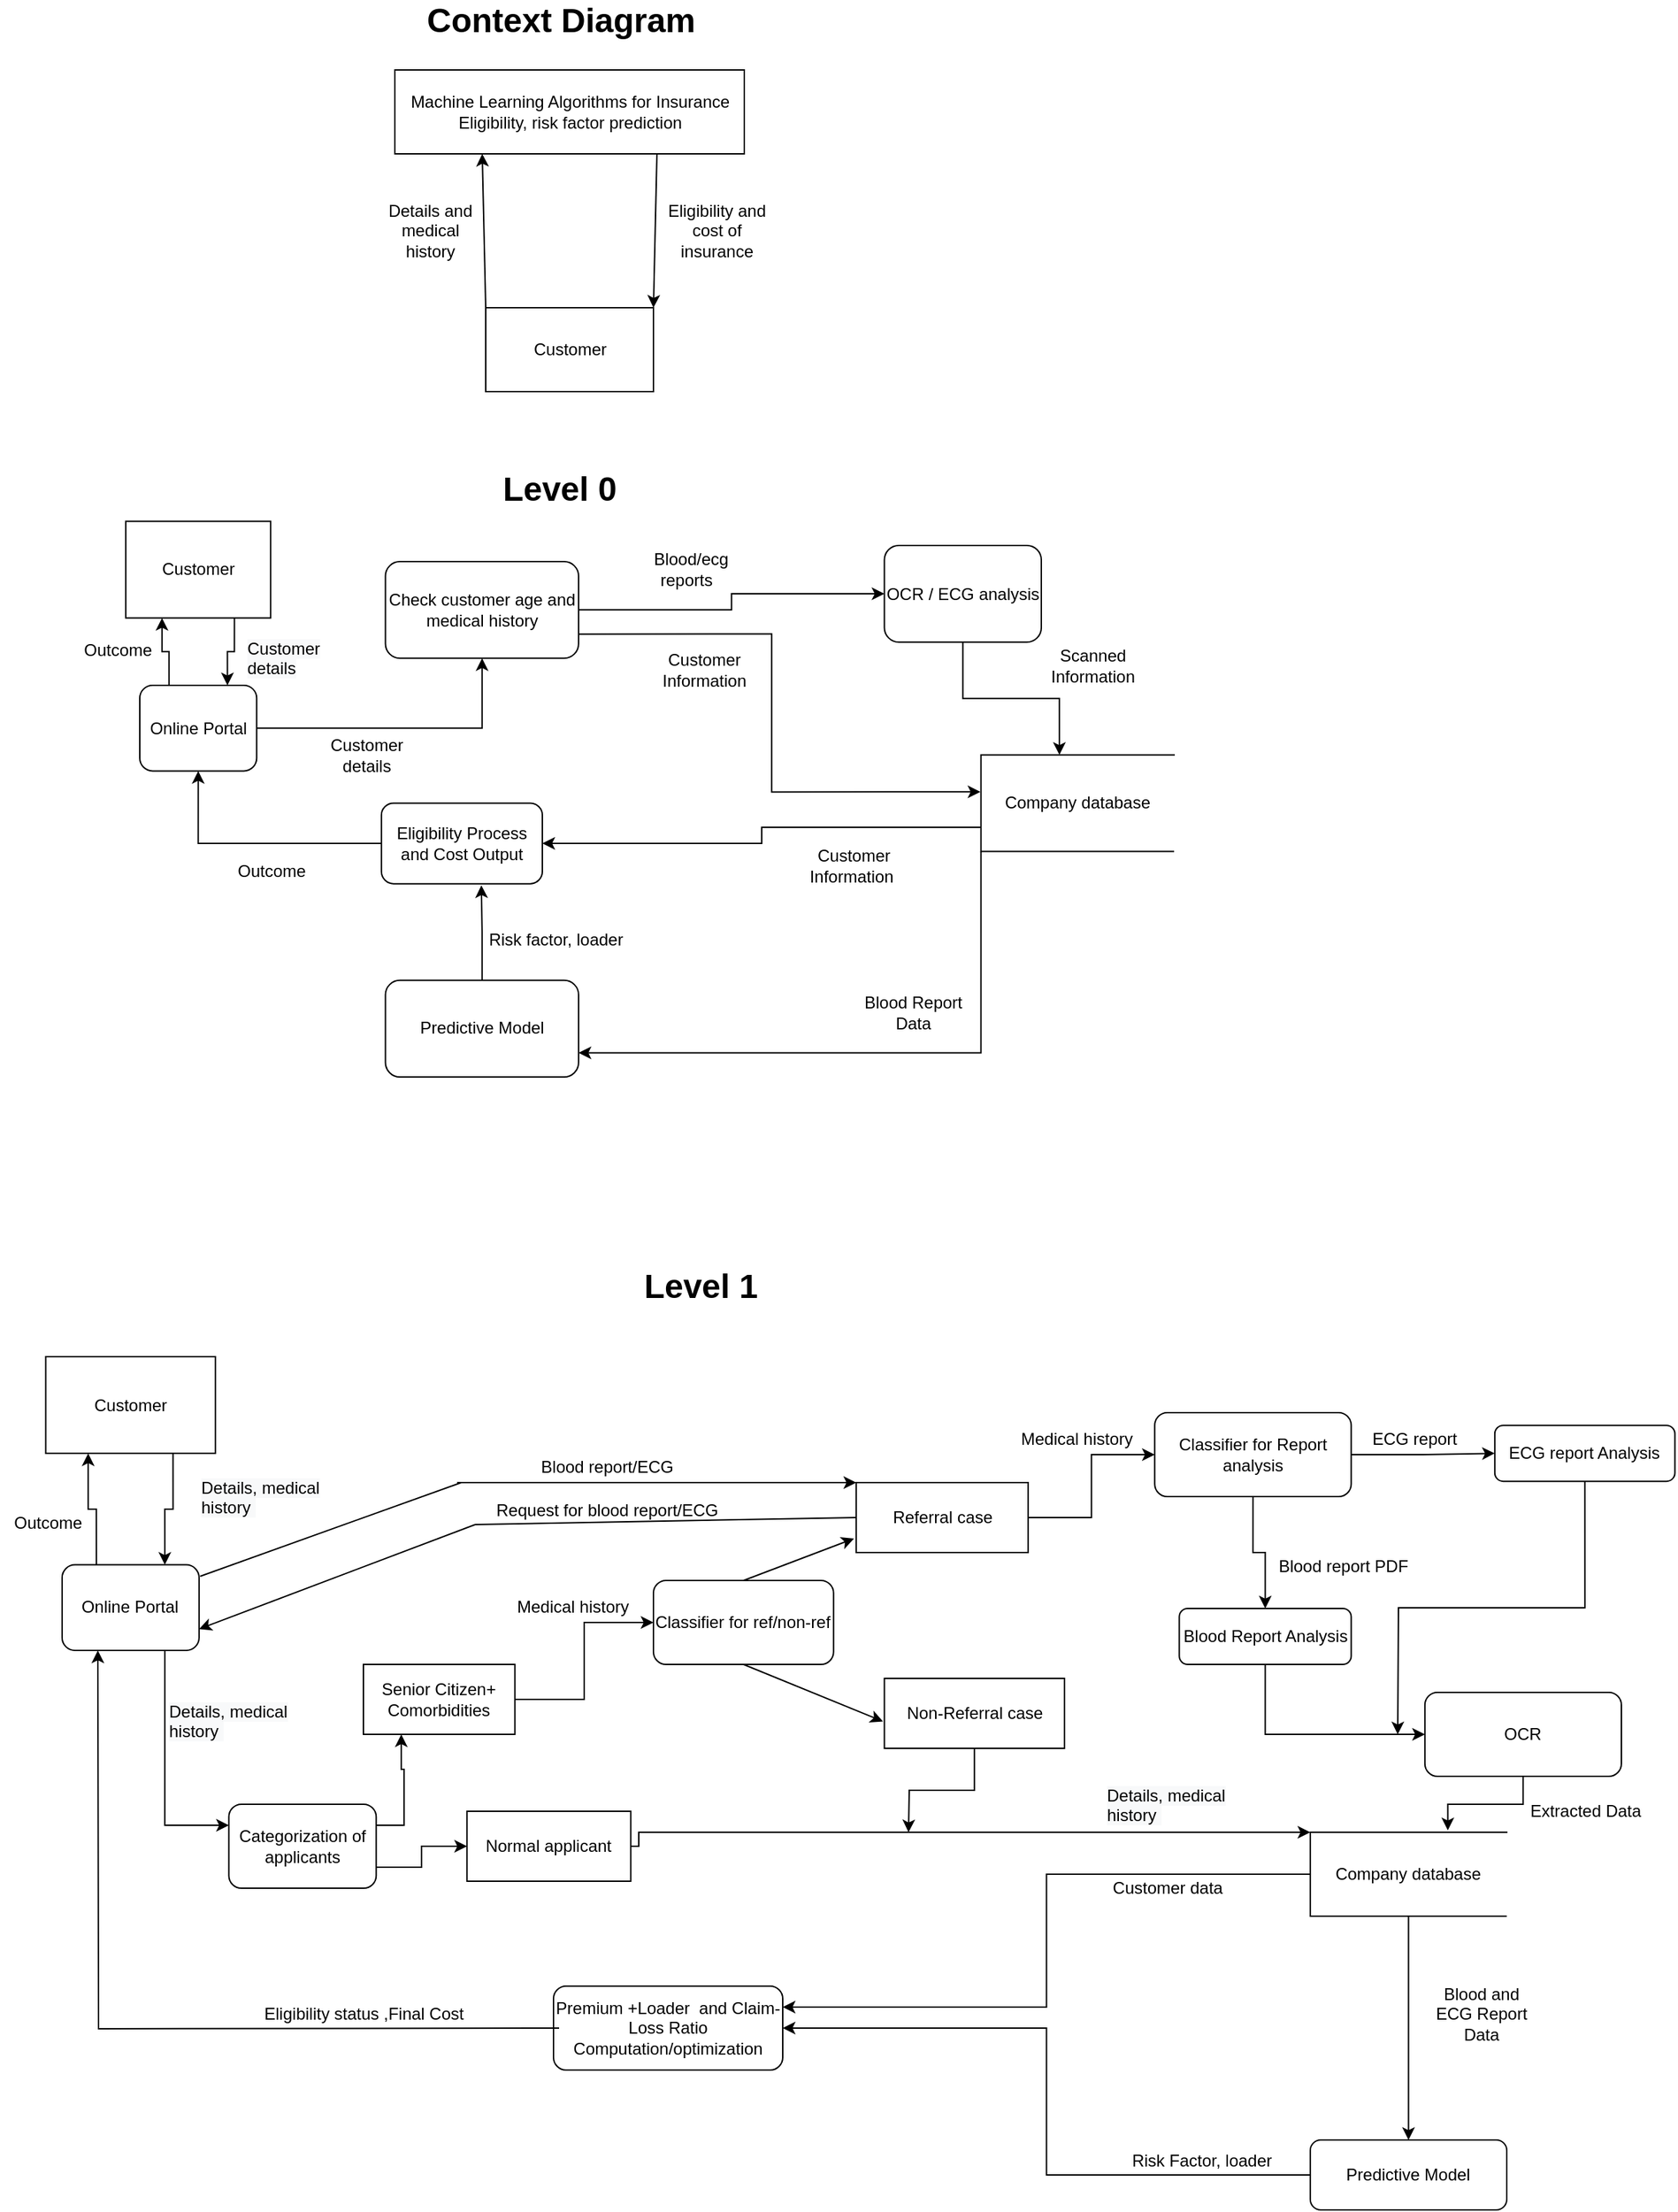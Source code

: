 <mxfile version="14.4.9"><diagram id="WBicQ0682AH5himgzBWi" name="Page-1"><mxGraphModel dx="1351" dy="668" grid="1" gridSize="10" guides="1" tooltips="1" connect="1" arrows="1" fold="1" page="1" pageScale="1" pageWidth="850" pageHeight="1100" math="0" shadow="0"><root><mxCell id="0"/><mxCell id="1" parent="0"/><mxCell id="UxchRa5guu9t4kTTrAbJ-1" value="Machine Learning Algorithms for Insurance Eligibility, risk factor prediction" style="rounded=0;whiteSpace=wrap;html=1;" vertex="1" parent="1"><mxGeometry x="572.5" y="280" width="250" height="60" as="geometry"/></mxCell><mxCell id="UxchRa5guu9t4kTTrAbJ-2" value="Customer" style="rounded=0;whiteSpace=wrap;html=1;" vertex="1" parent="1"><mxGeometry x="637.5" y="450" width="120" height="60" as="geometry"/></mxCell><mxCell id="UxchRa5guu9t4kTTrAbJ-3" value="Context Diagram" style="text;strokeColor=none;fillColor=none;html=1;fontSize=24;fontStyle=1;verticalAlign=middle;align=center;" vertex="1" parent="1"><mxGeometry x="592.5" y="230" width="197.5" height="30" as="geometry"/></mxCell><mxCell id="UxchRa5guu9t4kTTrAbJ-4" value="" style="endArrow=classic;html=1;exitX=0;exitY=0;exitDx=0;exitDy=0;entryX=0.25;entryY=1;entryDx=0;entryDy=0;" edge="1" parent="1" source="UxchRa5guu9t4kTTrAbJ-2" target="UxchRa5guu9t4kTTrAbJ-1"><mxGeometry width="50" height="50" relative="1" as="geometry"><mxPoint x="682.5" y="550" as="sourcePoint"/><mxPoint x="732.5" y="500" as="targetPoint"/></mxGeometry></mxCell><mxCell id="UxchRa5guu9t4kTTrAbJ-5" value="" style="endArrow=classic;html=1;exitX=0.75;exitY=1;exitDx=0;exitDy=0;entryX=1;entryY=0;entryDx=0;entryDy=0;" edge="1" parent="1" source="UxchRa5guu9t4kTTrAbJ-1" target="UxchRa5guu9t4kTTrAbJ-2"><mxGeometry width="50" height="50" relative="1" as="geometry"><mxPoint x="682.5" y="550" as="sourcePoint"/><mxPoint x="732.5" y="500" as="targetPoint"/></mxGeometry></mxCell><mxCell id="UxchRa5guu9t4kTTrAbJ-6" value="Details and medical history" style="text;html=1;strokeColor=none;fillColor=none;align=center;verticalAlign=middle;whiteSpace=wrap;rounded=0;" vertex="1" parent="1"><mxGeometry x="557.5" y="360" width="80" height="70" as="geometry"/></mxCell><mxCell id="UxchRa5guu9t4kTTrAbJ-7" value="Eligibility and cost of insurance&lt;br&gt;" style="text;html=1;strokeColor=none;fillColor=none;align=center;verticalAlign=middle;whiteSpace=wrap;rounded=0;" vertex="1" parent="1"><mxGeometry x="762.5" y="360" width="80" height="70" as="geometry"/></mxCell><mxCell id="UxchRa5guu9t4kTTrAbJ-8" value="Level 0" style="text;strokeColor=none;fillColor=none;html=1;fontSize=24;fontStyle=1;verticalAlign=middle;align=center;" vertex="1" parent="1"><mxGeometry x="640" y="560" width="100" height="40" as="geometry"/></mxCell><mxCell id="UxchRa5guu9t4kTTrAbJ-90" style="edgeStyle=orthogonalEdgeStyle;rounded=0;orthogonalLoop=1;jettySize=auto;html=1;exitX=0.25;exitY=0;exitDx=0;exitDy=0;entryX=0.25;entryY=1;entryDx=0;entryDy=0;" edge="1" parent="1" source="UxchRa5guu9t4kTTrAbJ-10" target="UxchRa5guu9t4kTTrAbJ-83"><mxGeometry relative="1" as="geometry"/></mxCell><mxCell id="UxchRa5guu9t4kTTrAbJ-10" value="Online Portal" style="rounded=1;whiteSpace=wrap;html=1;" vertex="1" parent="1"><mxGeometry x="390" y="720" width="83.64" height="61.21" as="geometry"/></mxCell><mxCell id="UxchRa5guu9t4kTTrAbJ-13" value="Company database" style="shape=partialRectangle;whiteSpace=wrap;html=1;bottom=0;right=0;fillColor=none;" vertex="1" parent="1"><mxGeometry x="991.818" y="769.697" width="138.182" height="69.091" as="geometry"/></mxCell><mxCell id="UxchRa5guu9t4kTTrAbJ-14" value="" style="endArrow=none;html=1;exitX=0;exitY=1;exitDx=0;exitDy=0;entryX=1;entryY=1;entryDx=0;entryDy=0;" edge="1" parent="1" source="UxchRa5guu9t4kTTrAbJ-13" target="UxchRa5guu9t4kTTrAbJ-13"><mxGeometry x="370" y="620" width="50" height="50" as="geometry"><mxPoint x="819.091" y="758.182" as="sourcePoint"/><mxPoint x="876.667" y="700.606" as="targetPoint"/></mxGeometry></mxCell><mxCell id="UxchRa5guu9t4kTTrAbJ-16" style="edgeStyle=orthogonalEdgeStyle;rounded=0;orthogonalLoop=1;jettySize=auto;html=1;exitX=1;exitY=0.75;exitDx=0;exitDy=0;entryX=-0.003;entryY=0.383;entryDx=0;entryDy=0;entryPerimeter=0;" edge="1" parent="1" source="UxchRa5guu9t4kTTrAbJ-17" target="UxchRa5guu9t4kTTrAbJ-13"><mxGeometry x="370" y="620" as="geometry"><Array as="points"><mxPoint x="842.121" y="683.333"/><mxPoint x="842.121" y="796.182"/></Array></mxGeometry></mxCell><mxCell id="UxchRa5guu9t4kTTrAbJ-17" value="Check customer age and medical history" style="rounded=1;whiteSpace=wrap;html=1;" vertex="1" parent="1"><mxGeometry x="565.758" y="631.515" width="138.182" height="69.091" as="geometry"/></mxCell><mxCell id="UxchRa5guu9t4kTTrAbJ-9" style="edgeStyle=orthogonalEdgeStyle;rounded=0;orthogonalLoop=1;jettySize=auto;html=1;" edge="1" parent="1" source="UxchRa5guu9t4kTTrAbJ-10" target="UxchRa5guu9t4kTTrAbJ-17"><mxGeometry x="370" y="620" as="geometry"><mxPoint x="565.758" y="666.061" as="targetPoint"/></mxGeometry></mxCell><mxCell id="UxchRa5guu9t4kTTrAbJ-18" style="edgeStyle=orthogonalEdgeStyle;rounded=0;orthogonalLoop=1;jettySize=auto;html=1;entryX=0.406;entryY=0;entryDx=0;entryDy=0;entryPerimeter=0;" edge="1" parent="1" source="UxchRa5guu9t4kTTrAbJ-19" target="UxchRa5guu9t4kTTrAbJ-13"><mxGeometry x="370" y="620" as="geometry"/></mxCell><mxCell id="UxchRa5guu9t4kTTrAbJ-19" value="OCR / ECG analysis" style="rounded=1;whiteSpace=wrap;html=1;" vertex="1" parent="1"><mxGeometry x="922.727" y="620" width="112.273" height="69.091" as="geometry"/></mxCell><mxCell id="UxchRa5guu9t4kTTrAbJ-15" style="edgeStyle=orthogonalEdgeStyle;rounded=0;orthogonalLoop=1;jettySize=auto;html=1;" edge="1" parent="1" source="UxchRa5guu9t4kTTrAbJ-17" target="UxchRa5guu9t4kTTrAbJ-19"><mxGeometry x="370" y="620" as="geometry"/></mxCell><mxCell id="UxchRa5guu9t4kTTrAbJ-20" value="Blood/ecg reports &amp;nbsp;" style="text;html=1;strokeColor=none;fillColor=none;align=center;verticalAlign=middle;whiteSpace=wrap;rounded=0;" vertex="1" parent="1"><mxGeometry x="750" y="620" width="69.091" height="34.545" as="geometry"/></mxCell><mxCell id="UxchRa5guu9t4kTTrAbJ-21" value="Customer Information" style="text;html=1;strokeColor=none;fillColor=none;align=center;verticalAlign=middle;whiteSpace=wrap;rounded=0;" vertex="1" parent="1"><mxGeometry x="748" y="679.996" width="92.121" height="57.576" as="geometry"/></mxCell><mxCell id="UxchRa5guu9t4kTTrAbJ-23" value="Predictive Model" style="rounded=1;whiteSpace=wrap;html=1;" vertex="1" parent="1"><mxGeometry x="565.758" y="930.909" width="138.182" height="69.091" as="geometry"/></mxCell><mxCell id="UxchRa5guu9t4kTTrAbJ-11" style="edgeStyle=orthogonalEdgeStyle;rounded=0;orthogonalLoop=1;jettySize=auto;html=1;exitX=0;exitY=1;exitDx=0;exitDy=0;entryX=1;entryY=0.75;entryDx=0;entryDy=0;" edge="1" parent="1" source="UxchRa5guu9t4kTTrAbJ-13" target="UxchRa5guu9t4kTTrAbJ-23"><mxGeometry x="370" y="620" as="geometry"/></mxCell><mxCell id="UxchRa5guu9t4kTTrAbJ-24" value="Blood Report Data" style="text;html=1;strokeColor=none;fillColor=none;align=center;verticalAlign=middle;whiteSpace=wrap;rounded=0;" vertex="1" parent="1"><mxGeometry x="902.576" y="930.909" width="80.606" height="46.061" as="geometry"/></mxCell><mxCell id="UxchRa5guu9t4kTTrAbJ-25" style="edgeStyle=orthogonalEdgeStyle;rounded=0;orthogonalLoop=1;jettySize=auto;html=1;entryX=0.5;entryY=1;entryDx=0;entryDy=0;" edge="1" parent="1" source="UxchRa5guu9t4kTTrAbJ-26" target="UxchRa5guu9t4kTTrAbJ-10"><mxGeometry x="370" y="620" as="geometry"/></mxCell><mxCell id="UxchRa5guu9t4kTTrAbJ-26" value="Eligibility Process and Cost Output" style="rounded=1;whiteSpace=wrap;html=1;" vertex="1" parent="1"><mxGeometry x="562.879" y="804.242" width="115.152" height="57.576" as="geometry"/></mxCell><mxCell id="UxchRa5guu9t4kTTrAbJ-12" style="edgeStyle=orthogonalEdgeStyle;rounded=0;orthogonalLoop=1;jettySize=auto;html=1;exitX=0;exitY=0.75;exitDx=0;exitDy=0;" edge="1" parent="1" source="UxchRa5guu9t4kTTrAbJ-13" target="UxchRa5guu9t4kTTrAbJ-26"><mxGeometry x="370" y="620" as="geometry"/></mxCell><mxCell id="UxchRa5guu9t4kTTrAbJ-27" value="Customer details" style="text;html=1;strokeColor=none;fillColor=none;align=center;verticalAlign=middle;whiteSpace=wrap;rounded=0;" vertex="1" parent="1"><mxGeometry x="511.892" y="758.181" width="80.606" height="23.03" as="geometry"/></mxCell><mxCell id="UxchRa5guu9t4kTTrAbJ-28" value="Risk factor, loader&amp;nbsp;" style="text;html=1;strokeColor=none;fillColor=none;align=center;verticalAlign=middle;whiteSpace=wrap;rounded=0;" vertex="1" parent="1"><mxGeometry x="632.425" y="884.848" width="115.152" height="34.545" as="geometry"/></mxCell><mxCell id="UxchRa5guu9t4kTTrAbJ-29" value="Customer Information&amp;nbsp;" style="text;html=1;strokeColor=none;fillColor=none;align=center;verticalAlign=middle;whiteSpace=wrap;rounded=0;" vertex="1" parent="1"><mxGeometry x="842.121" y="820.003" width="118.03" height="57.576" as="geometry"/></mxCell><mxCell id="UxchRa5guu9t4kTTrAbJ-30" value="Outcome" style="text;html=1;strokeColor=none;fillColor=none;align=center;verticalAlign=middle;whiteSpace=wrap;rounded=0;" vertex="1" parent="1"><mxGeometry x="450.001" y="844.545" width="69.091" height="17.273" as="geometry"/></mxCell><mxCell id="UxchRa5guu9t4kTTrAbJ-31" value="Scanned Information" style="text;html=1;strokeColor=none;fillColor=none;align=center;verticalAlign=middle;whiteSpace=wrap;rounded=0;" vertex="1" parent="1"><mxGeometry x="1026.364" y="689.091" width="92.121" height="34.545" as="geometry"/></mxCell><mxCell id="UxchRa5guu9t4kTTrAbJ-22" style="edgeStyle=orthogonalEdgeStyle;rounded=0;orthogonalLoop=1;jettySize=auto;html=1;entryX=0.621;entryY=1.02;entryDx=0;entryDy=0;entryPerimeter=0;" edge="1" parent="1" source="UxchRa5guu9t4kTTrAbJ-23" target="UxchRa5guu9t4kTTrAbJ-26"><mxGeometry x="370" y="620" as="geometry"/></mxCell><mxCell id="UxchRa5guu9t4kTTrAbJ-89" style="edgeStyle=orthogonalEdgeStyle;rounded=0;orthogonalLoop=1;jettySize=auto;html=1;exitX=0.75;exitY=1;exitDx=0;exitDy=0;entryX=0.75;entryY=0;entryDx=0;entryDy=0;" edge="1" parent="1" source="UxchRa5guu9t4kTTrAbJ-83" target="UxchRa5guu9t4kTTrAbJ-10"><mxGeometry relative="1" as="geometry"/></mxCell><mxCell id="UxchRa5guu9t4kTTrAbJ-83" value="Customer" style="rounded=0;whiteSpace=wrap;html=1;" vertex="1" parent="1"><mxGeometry x="380" y="602.731" width="103.636" height="69.091" as="geometry"/></mxCell><mxCell id="UxchRa5guu9t4kTTrAbJ-92" value="&lt;span style=&quot;color: rgb(0, 0, 0); font-family: helvetica; font-size: 12px; font-style: normal; font-weight: normal; letter-spacing: normal; text-align: center; text-indent: 0px; text-transform: none; word-spacing: 0px; background-color: rgb(248, 249, 250); text-decoration: none; display: inline; float: none;&quot;&gt;Customer details&lt;/span&gt;" style="text;whiteSpace=wrap;html=1;" vertex="1" parent="1"><mxGeometry x="465" y="680" width="85" height="30" as="geometry"/></mxCell><mxCell id="UxchRa5guu9t4kTTrAbJ-93" value="Outcome" style="text;html=1;strokeColor=none;fillColor=none;align=center;verticalAlign=middle;whiteSpace=wrap;rounded=0;" vertex="1" parent="1"><mxGeometry x="340.001" y="686.365" width="69.091" height="17.273" as="geometry"/></mxCell><mxCell id="UxchRa5guu9t4kTTrAbJ-94" value="Level 1" style="text;strokeColor=none;fillColor=none;html=1;fontSize=24;fontStyle=1;verticalAlign=middle;align=center;" vertex="1" parent="1"><mxGeometry x="741.25" y="1130" width="100" height="40" as="geometry"/></mxCell><mxCell id="UxchRa5guu9t4kTTrAbJ-101" value="Outcome" style="text;html=1;strokeColor=none;fillColor=none;align=center;verticalAlign=middle;whiteSpace=wrap;rounded=0;" vertex="1" parent="1"><mxGeometry x="290.001" y="1309.995" width="69.091" height="17.273" as="geometry"/></mxCell><mxCell id="UxchRa5guu9t4kTTrAbJ-34" value="Categorization of applicants" style="rounded=1;whiteSpace=wrap;html=1;" vertex="1" parent="1"><mxGeometry x="453.731" y="1519.999" width="105.432" height="60.0" as="geometry"/></mxCell><mxCell id="UxchRa5guu9t4kTTrAbJ-135" style="edgeStyle=orthogonalEdgeStyle;rounded=0;orthogonalLoop=1;jettySize=auto;html=1;exitX=0;exitY=0.5;exitDx=0;exitDy=0;entryX=1;entryY=0.25;entryDx=0;entryDy=0;" edge="1" parent="1" source="UxchRa5guu9t4kTTrAbJ-36" target="UxchRa5guu9t4kTTrAbJ-63"><mxGeometry relative="1" as="geometry"/></mxCell><mxCell id="UxchRa5guu9t4kTTrAbJ-36" value="Company database" style="shape=partialRectangle;whiteSpace=wrap;html=1;bottom=0;right=0;fillColor=none;" vertex="1" parent="1"><mxGeometry x="1227.421" y="1539.999" width="140.576" height="60.0" as="geometry"/></mxCell><mxCell id="UxchRa5guu9t4kTTrAbJ-37" value="" style="endArrow=none;html=1;exitX=0;exitY=1;exitDx=0;exitDy=0;entryX=1;entryY=1;entryDx=0;entryDy=0;" edge="1" parent="1" source="UxchRa5guu9t4kTTrAbJ-36" target="UxchRa5guu9t4kTTrAbJ-36"><mxGeometry x="322.73" y="1200" width="50" height="50" as="geometry"><mxPoint x="966.769" y="1479.999" as="sourcePoint"/><mxPoint x="1025.342" y="1429.999" as="targetPoint"/><Array as="points"><mxPoint x="1297.709" y="1600.0"/></Array></mxGeometry></mxCell><mxCell id="UxchRa5guu9t4kTTrAbJ-40" value="Classifier for Report analysis" style="rounded=1;whiteSpace=wrap;html=1;" vertex="1" parent="1"><mxGeometry x="1116.13" y="1239.999" width="140.576" height="60.0" as="geometry"/></mxCell><mxCell id="UxchRa5guu9t4kTTrAbJ-42" value="Predictive Model" style="rounded=1;whiteSpace=wrap;html=1;" vertex="1" parent="1"><mxGeometry x="1227.421" y="1760.0" width="140.576" height="50.0" as="geometry"/></mxCell><mxCell id="UxchRa5guu9t4kTTrAbJ-35" style="edgeStyle=orthogonalEdgeStyle;rounded=0;orthogonalLoop=1;jettySize=auto;html=1;" edge="1" parent="1" source="UxchRa5guu9t4kTTrAbJ-36" target="UxchRa5guu9t4kTTrAbJ-42"><mxGeometry x="322.73" y="1200" as="geometry"/></mxCell><mxCell id="UxchRa5guu9t4kTTrAbJ-43" value="Blood and ECG Report Data" style="text;html=1;strokeColor=none;fillColor=none;align=center;verticalAlign=middle;whiteSpace=wrap;rounded=0;" vertex="1" parent="1"><mxGeometry x="1309.424" y="1650.0" width="82.003" height="40.0" as="geometry"/></mxCell><mxCell id="UxchRa5guu9t4kTTrAbJ-44" value="Risk Factor, loader" style="text;html=1;strokeColor=none;fillColor=none;align=center;verticalAlign=middle;whiteSpace=wrap;rounded=0;" vertex="1" parent="1"><mxGeometry x="1090.002" y="1750.0" width="120.076" height="50.0" as="geometry"/></mxCell><mxCell id="UxchRa5guu9t4kTTrAbJ-48" value="Senior Citizen+ Comorbidities" style="rounded=0;whiteSpace=wrap;html=1;" vertex="1" parent="1"><mxGeometry x="549.996" y="1419.999" width="108.361" height="50.0" as="geometry"/></mxCell><mxCell id="UxchRa5guu9t4kTTrAbJ-32" style="edgeStyle=orthogonalEdgeStyle;rounded=0;orthogonalLoop=1;jettySize=auto;html=1;exitX=1;exitY=0.25;exitDx=0;exitDy=0;entryX=0.25;entryY=1;entryDx=0;entryDy=0;" edge="1" parent="1" source="UxchRa5guu9t4kTTrAbJ-34" target="UxchRa5guu9t4kTTrAbJ-48"><mxGeometry x="322.73" y="1200" as="geometry"/></mxCell><mxCell id="UxchRa5guu9t4kTTrAbJ-49" style="edgeStyle=orthogonalEdgeStyle;rounded=0;orthogonalLoop=1;jettySize=auto;html=1;exitX=1;exitY=0.5;exitDx=0;exitDy=0;entryX=0;entryY=0;entryDx=0;entryDy=0;" edge="1" parent="1" source="UxchRa5guu9t4kTTrAbJ-50" target="UxchRa5guu9t4kTTrAbJ-36"><mxGeometry x="322.73" y="1200" as="geometry"><Array as="points"><mxPoint x="747" y="1550"/><mxPoint x="747" y="1540"/></Array><mxPoint x="1220" y="1540" as="targetPoint"/></mxGeometry></mxCell><mxCell id="UxchRa5guu9t4kTTrAbJ-50" value="Normal applicant" style="rounded=0;whiteSpace=wrap;html=1;" vertex="1" parent="1"><mxGeometry x="624.121" y="1524.999" width="117.147" height="50.0" as="geometry"/></mxCell><mxCell id="UxchRa5guu9t4kTTrAbJ-33" style="edgeStyle=orthogonalEdgeStyle;rounded=0;orthogonalLoop=1;jettySize=auto;html=1;exitX=1;exitY=0.75;exitDx=0;exitDy=0;" edge="1" parent="1" source="UxchRa5guu9t4kTTrAbJ-34" target="UxchRa5guu9t4kTTrAbJ-50"><mxGeometry x="316.88" y="1245" as="geometry"/></mxCell><mxCell id="UxchRa5guu9t4kTTrAbJ-51" style="edgeStyle=orthogonalEdgeStyle;rounded=0;orthogonalLoop=1;jettySize=auto;html=1;exitX=1;exitY=0.5;exitDx=0;exitDy=0;entryX=0;entryY=0.5;entryDx=0;entryDy=0;" edge="1" parent="1" source="UxchRa5guu9t4kTTrAbJ-52" target="UxchRa5guu9t4kTTrAbJ-40"><mxGeometry x="322.73" y="1200" as="geometry"/></mxCell><mxCell id="UxchRa5guu9t4kTTrAbJ-52" value="Referral case" style="rounded=0;whiteSpace=wrap;html=1;" vertex="1" parent="1"><mxGeometry x="902.577" y="1289.999" width="123.004" height="50.0" as="geometry"/></mxCell><mxCell id="UxchRa5guu9t4kTTrAbJ-53" style="edgeStyle=orthogonalEdgeStyle;rounded=0;orthogonalLoop=1;jettySize=auto;html=1;" edge="1" parent="1" source="UxchRa5guu9t4kTTrAbJ-54"><mxGeometry x="322.73" y="1200" as="geometry"><mxPoint x="940" y="1540" as="targetPoint"/></mxGeometry></mxCell><mxCell id="UxchRa5guu9t4kTTrAbJ-54" value="Non-Referral case" style="rounded=0;whiteSpace=wrap;html=1;" vertex="1" parent="1"><mxGeometry x="922.732" y="1429.999" width="128.862" height="50.0" as="geometry"/></mxCell><mxCell id="UxchRa5guu9t4kTTrAbJ-55" value="Medical history" style="text;html=1;strokeColor=none;fillColor=none;align=center;verticalAlign=middle;whiteSpace=wrap;rounded=0;" vertex="1" parent="1"><mxGeometry x="643.277" y="1369.399" width="114.218" height="20.0" as="geometry"/></mxCell><mxCell id="UxchRa5guu9t4kTTrAbJ-57" value="Blood Report Analysis" style="rounded=1;whiteSpace=wrap;html=1;" vertex="1" parent="1"><mxGeometry x="1133.703" y="1379.999" width="123.004" height="40.0" as="geometry"/></mxCell><mxCell id="UxchRa5guu9t4kTTrAbJ-39" style="edgeStyle=orthogonalEdgeStyle;rounded=0;orthogonalLoop=1;jettySize=auto;html=1;exitX=0.5;exitY=1;exitDx=0;exitDy=0;entryX=0.5;entryY=0;entryDx=0;entryDy=0;" edge="1" parent="1" source="UxchRa5guu9t4kTTrAbJ-40" target="UxchRa5guu9t4kTTrAbJ-57"><mxGeometry x="322.73" y="1200" as="geometry"/></mxCell><mxCell id="UxchRa5guu9t4kTTrAbJ-134" style="edgeStyle=orthogonalEdgeStyle;rounded=0;orthogonalLoop=1;jettySize=auto;html=1;exitX=0.5;exitY=1;exitDx=0;exitDy=0;" edge="1" parent="1" source="UxchRa5guu9t4kTTrAbJ-59"><mxGeometry relative="1" as="geometry"><mxPoint x="1290" y="1470" as="targetPoint"/></mxGeometry></mxCell><mxCell id="UxchRa5guu9t4kTTrAbJ-59" value="ECG report Analysis" style="rounded=1;whiteSpace=wrap;html=1;" vertex="1" parent="1"><mxGeometry x="1359.429" y="1249.089" width="128.862" height="40.0" as="geometry"/></mxCell><mxCell id="UxchRa5guu9t4kTTrAbJ-38" style="edgeStyle=orthogonalEdgeStyle;rounded=0;orthogonalLoop=1;jettySize=auto;html=1;exitX=1;exitY=0.5;exitDx=0;exitDy=0;entryX=0;entryY=0.5;entryDx=0;entryDy=0;" edge="1" parent="1" source="UxchRa5guu9t4kTTrAbJ-40" target="UxchRa5guu9t4kTTrAbJ-59"><mxGeometry x="322.73" y="1200" as="geometry"/></mxCell><mxCell id="UxchRa5guu9t4kTTrAbJ-60" style="edgeStyle=orthogonalEdgeStyle;rounded=0;orthogonalLoop=1;jettySize=auto;html=1;entryX=0.7;entryY=-0.023;entryDx=0;entryDy=0;entryPerimeter=0;" edge="1" parent="1" source="UxchRa5guu9t4kTTrAbJ-61" target="UxchRa5guu9t4kTTrAbJ-36"><mxGeometry x="322.73" y="1200" as="geometry"/></mxCell><mxCell id="UxchRa5guu9t4kTTrAbJ-61" value="OCR" style="rounded=1;whiteSpace=wrap;html=1;" vertex="1" parent="1"><mxGeometry x="1309.424" y="1439.999" width="140.576" height="60.0" as="geometry"/></mxCell><mxCell id="UxchRa5guu9t4kTTrAbJ-56" style="edgeStyle=orthogonalEdgeStyle;rounded=0;orthogonalLoop=1;jettySize=auto;html=1;exitX=0.5;exitY=1;exitDx=0;exitDy=0;entryX=0;entryY=0.5;entryDx=0;entryDy=0;" edge="1" parent="1" source="UxchRa5guu9t4kTTrAbJ-57" target="UxchRa5guu9t4kTTrAbJ-61"><mxGeometry x="322.73" y="1200" as="geometry"/></mxCell><mxCell id="UxchRa5guu9t4kTTrAbJ-63" value="Premium +Loader&amp;nbsp; and Claim-Loss Ratio Computation/optimization" style="rounded=1;whiteSpace=wrap;html=1;" vertex="1" parent="1"><mxGeometry x="686.002" y="1650.0" width="164.006" height="60.0" as="geometry"/></mxCell><mxCell id="UxchRa5guu9t4kTTrAbJ-41" style="edgeStyle=orthogonalEdgeStyle;rounded=0;orthogonalLoop=1;jettySize=auto;html=1;entryX=1;entryY=0.5;entryDx=0;entryDy=0;" edge="1" parent="1" source="UxchRa5guu9t4kTTrAbJ-42" target="UxchRa5guu9t4kTTrAbJ-63"><mxGeometry x="322.73" y="1200" as="geometry"/></mxCell><mxCell id="UxchRa5guu9t4kTTrAbJ-65" style="edgeStyle=orthogonalEdgeStyle;rounded=0;orthogonalLoop=1;jettySize=auto;html=1;" edge="1" parent="1"><mxGeometry x="322.73" y="1200" as="geometry"><mxPoint x="690" y="1680" as="sourcePoint"/><mxPoint x="360" y="1410" as="targetPoint"/></mxGeometry></mxCell><mxCell id="UxchRa5guu9t4kTTrAbJ-77" value="" style="endArrow=classic;html=1;entryX=-0.008;entryY=0.615;entryDx=0;entryDy=0;entryPerimeter=0;exitX=0.5;exitY=1;exitDx=0;exitDy=0;" edge="1" parent="1" target="UxchRa5guu9t4kTTrAbJ-54" source="UxchRa5guu9t4kTTrAbJ-107"><mxGeometry x="322.73" y="1200" width="50" height="50" as="geometry"><mxPoint x="829.121" y="1439.999" as="sourcePoint"/><mxPoint x="887.695" y="1359.999" as="targetPoint"/></mxGeometry></mxCell><mxCell id="UxchRa5guu9t4kTTrAbJ-78" value="" style="endArrow=classic;html=1;exitX=0.5;exitY=0;exitDx=0;exitDy=0;" edge="1" parent="1" source="UxchRa5guu9t4kTTrAbJ-107"><mxGeometry x="322.73" y="1200" width="50" height="50" as="geometry"><mxPoint x="829.121" y="1299.999" as="sourcePoint"/><mxPoint x="901" y="1330" as="targetPoint"/></mxGeometry></mxCell><mxCell id="UxchRa5guu9t4kTTrAbJ-99" style="edgeStyle=orthogonalEdgeStyle;rounded=0;orthogonalLoop=1;jettySize=auto;html=1;exitX=0.75;exitY=1;exitDx=0;exitDy=0;entryX=0;entryY=0.25;entryDx=0;entryDy=0;" edge="1" parent="1" source="UxchRa5guu9t4kTTrAbJ-96" target="UxchRa5guu9t4kTTrAbJ-34"><mxGeometry x="322.73" y="1200" as="geometry"/></mxCell><mxCell id="UxchRa5guu9t4kTTrAbJ-96" value="Online Portal" style="rounded=1;whiteSpace=wrap;html=1;" vertex="1" parent="1"><mxGeometry x="334.445" y="1348.789" width="97.982" height="61.21" as="geometry"/></mxCell><mxCell id="UxchRa5guu9t4kTTrAbJ-97" style="edgeStyle=orthogonalEdgeStyle;rounded=0;orthogonalLoop=1;jettySize=auto;html=1;exitX=0.75;exitY=1;exitDx=0;exitDy=0;entryX=0.75;entryY=0;entryDx=0;entryDy=0;" edge="1" parent="1" source="UxchRa5guu9t4kTTrAbJ-98" target="UxchRa5guu9t4kTTrAbJ-96"><mxGeometry x="322.73" y="1200" as="geometry"/></mxCell><mxCell id="UxchRa5guu9t4kTTrAbJ-98" value="Customer" style="rounded=0;whiteSpace=wrap;html=1;" vertex="1" parent="1"><mxGeometry x="322.73" y="1200" width="121.407" height="69.091" as="geometry"/></mxCell><mxCell id="UxchRa5guu9t4kTTrAbJ-95" style="edgeStyle=orthogonalEdgeStyle;rounded=0;orthogonalLoop=1;jettySize=auto;html=1;exitX=0.25;exitY=0;exitDx=0;exitDy=0;entryX=0.25;entryY=1;entryDx=0;entryDy=0;" edge="1" parent="1" source="UxchRa5guu9t4kTTrAbJ-96" target="UxchRa5guu9t4kTTrAbJ-98"><mxGeometry x="322.73" y="1200" as="geometry"/></mxCell><mxCell id="UxchRa5guu9t4kTTrAbJ-100" value="&lt;span style=&quot;color: rgb(0 , 0 , 0) ; font-family: &amp;#34;helvetica&amp;#34; ; font-size: 12px ; font-style: normal ; font-weight: normal ; letter-spacing: normal ; text-align: center ; text-indent: 0px ; text-transform: none ; word-spacing: 0px ; background-color: rgb(248 , 249 , 250) ; text-decoration: none ; display: inline ; float: none&quot;&gt;Details, medical history&amp;nbsp;&lt;/span&gt;" style="text;whiteSpace=wrap;html=1;" vertex="1" parent="1"><mxGeometry x="432.426" y="1279.999" width="99.575" height="30.0" as="geometry"/></mxCell><mxCell id="UxchRa5guu9t4kTTrAbJ-104" value="&lt;span style=&quot;color: rgb(0 , 0 , 0) ; font-family: &amp;#34;helvetica&amp;#34; ; font-size: 12px ; font-style: normal ; font-weight: normal ; letter-spacing: normal ; text-align: center ; text-indent: 0px ; text-transform: none ; word-spacing: 0px ; background-color: rgb(248 , 249 , 250) ; text-decoration: none ; display: inline ; float: none&quot;&gt;Details, medical history&amp;nbsp;&lt;/span&gt;" style="text;whiteSpace=wrap;html=1;" vertex="1" parent="1"><mxGeometry x="409.096" y="1439.999" width="99.575" height="30.0" as="geometry"/></mxCell><mxCell id="UxchRa5guu9t4kTTrAbJ-107" value="Classifier for ref/non-ref" style="rounded=1;whiteSpace=wrap;html=1;" vertex="1" parent="1"><mxGeometry x="757.496" y="1359.999" width="128.862" height="60.0" as="geometry"/></mxCell><mxCell id="UxchRa5guu9t4kTTrAbJ-113" value="&lt;span style=&quot;color: rgb(0 , 0 , 0) ; font-family: &amp;#34;helvetica&amp;#34; ; font-size: 12px ; font-style: normal ; font-weight: normal ; letter-spacing: normal ; text-align: center ; text-indent: 0px ; text-transform: none ; word-spacing: 0px ; background-color: rgb(248 , 249 , 250) ; text-decoration: none ; display: inline ; float: none&quot;&gt;Details, medical history&amp;nbsp;&lt;/span&gt;" style="text;whiteSpace=wrap;html=1;" vertex="1" parent="1"><mxGeometry x="1079.998" y="1499.999" width="99.575" height="30.0" as="geometry"/></mxCell><mxCell id="UxchRa5guu9t4kTTrAbJ-120" value="" style="endArrow=none;html=1;entryX=0;entryY=0.5;entryDx=0;entryDy=0;" edge="1" parent="1" target="UxchRa5guu9t4kTTrAbJ-52"><mxGeometry x="322.73" y="1200" width="50" height="50" as="geometry"><mxPoint x="630" y="1320" as="sourcePoint"/><mxPoint x="902.924" y="1289.999" as="targetPoint"/></mxGeometry></mxCell><mxCell id="UxchRa5guu9t4kTTrAbJ-122" value="" style="endArrow=classic;html=1;entryX=0;entryY=0;entryDx=0;entryDy=0;" edge="1" parent="1" target="UxchRa5guu9t4kTTrAbJ-52"><mxGeometry x="322.73" y="1200" width="50" height="50" as="geometry"><mxPoint x="617" y="1290" as="sourcePoint"/><mxPoint x="808.62" y="1239.999" as="targetPoint"/></mxGeometry></mxCell><mxCell id="UxchRa5guu9t4kTTrAbJ-123" value="" style="endArrow=classic;html=1;entryX=1;entryY=0.75;entryDx=0;entryDy=0;" edge="1" parent="1" target="UxchRa5guu9t4kTTrAbJ-96"><mxGeometry x="322.73" y="1200" width="50" height="50" as="geometry"><mxPoint x="630" y="1320" as="sourcePoint"/><mxPoint x="623.587" y="1229.999" as="targetPoint"/></mxGeometry></mxCell><mxCell id="UxchRa5guu9t4kTTrAbJ-124" value="" style="endArrow=none;html=1;exitX=1.008;exitY=0.134;exitDx=0;exitDy=0;exitPerimeter=0;" edge="1" parent="1" source="UxchRa5guu9t4kTTrAbJ-96"><mxGeometry x="322.73" y="1200" width="50" height="50" as="geometry"><mxPoint x="544.325" y="1278.999" as="sourcePoint"/><mxPoint x="620" y="1290" as="targetPoint"/></mxGeometry></mxCell><mxCell id="UxchRa5guu9t4kTTrAbJ-125" value="Request for blood report/ECG" style="text;html=1;align=center;verticalAlign=middle;resizable=0;points=[];autosize=1;" vertex="1" parent="1"><mxGeometry x="638.756" y="1299.999" width="170" height="20" as="geometry"/></mxCell><mxCell id="UxchRa5guu9t4kTTrAbJ-126" value="&amp;nbsp;Blood report/ECG&amp;nbsp;" style="text;html=1;align=center;verticalAlign=middle;resizable=0;points=[];autosize=1;rotation=0;" vertex="1" parent="1"><mxGeometry x="663.757" y="1269.089" width="120" height="20" as="geometry"/></mxCell><mxCell id="UxchRa5guu9t4kTTrAbJ-110" style="edgeStyle=orthogonalEdgeStyle;rounded=0;orthogonalLoop=1;jettySize=auto;html=1;exitX=1;exitY=0.5;exitDx=0;exitDy=0;entryX=0;entryY=0.5;entryDx=0;entryDy=0;" edge="1" parent="1" source="UxchRa5guu9t4kTTrAbJ-48" target="UxchRa5guu9t4kTTrAbJ-107"><mxGeometry x="322.73" y="1200" as="geometry"/></mxCell><mxCell id="UxchRa5guu9t4kTTrAbJ-128" value="Extracted Data" style="text;html=1;align=center;verticalAlign=middle;resizable=0;points=[];autosize=1;" vertex="1" parent="1"><mxGeometry x="1378.86" y="1515" width="90" height="20" as="geometry"/></mxCell><mxCell id="UxchRa5guu9t4kTTrAbJ-129" value="Medical history" style="text;html=1;align=center;verticalAlign=middle;resizable=0;points=[];autosize=1;rotation=0;" vertex="1" parent="1"><mxGeometry x="1009.997" y="1249.089" width="100" height="20" as="geometry"/></mxCell><mxCell id="UxchRa5guu9t4kTTrAbJ-130" value="Eligibility status ,Final Cost" style="text;html=1;align=center;verticalAlign=middle;resizable=0;points=[];autosize=1;" vertex="1" parent="1"><mxGeometry x="469.97" y="1660" width="160" height="20" as="geometry"/></mxCell><mxCell id="UxchRa5guu9t4kTTrAbJ-132" value="&amp;nbsp;Blood report PDF" style="text;html=1;align=center;verticalAlign=middle;resizable=0;points=[];autosize=1;rotation=0;" vertex="1" parent="1"><mxGeometry x="1194.427" y="1339.999" width="110" height="20" as="geometry"/></mxCell><mxCell id="UxchRa5guu9t4kTTrAbJ-133" value="&amp;nbsp;ECG report" style="text;html=1;align=center;verticalAlign=middle;resizable=0;points=[];autosize=1;rotation=0;" vertex="1" parent="1"><mxGeometry x="1259.997" y="1249.089" width="80" height="20" as="geometry"/></mxCell><mxCell id="UxchRa5guu9t4kTTrAbJ-136" value="Customer data" style="text;html=1;align=center;verticalAlign=middle;resizable=0;points=[];autosize=1;" vertex="1" parent="1"><mxGeometry x="1080" y="1570" width="90" height="20" as="geometry"/></mxCell></root></mxGraphModel></diagram></mxfile>